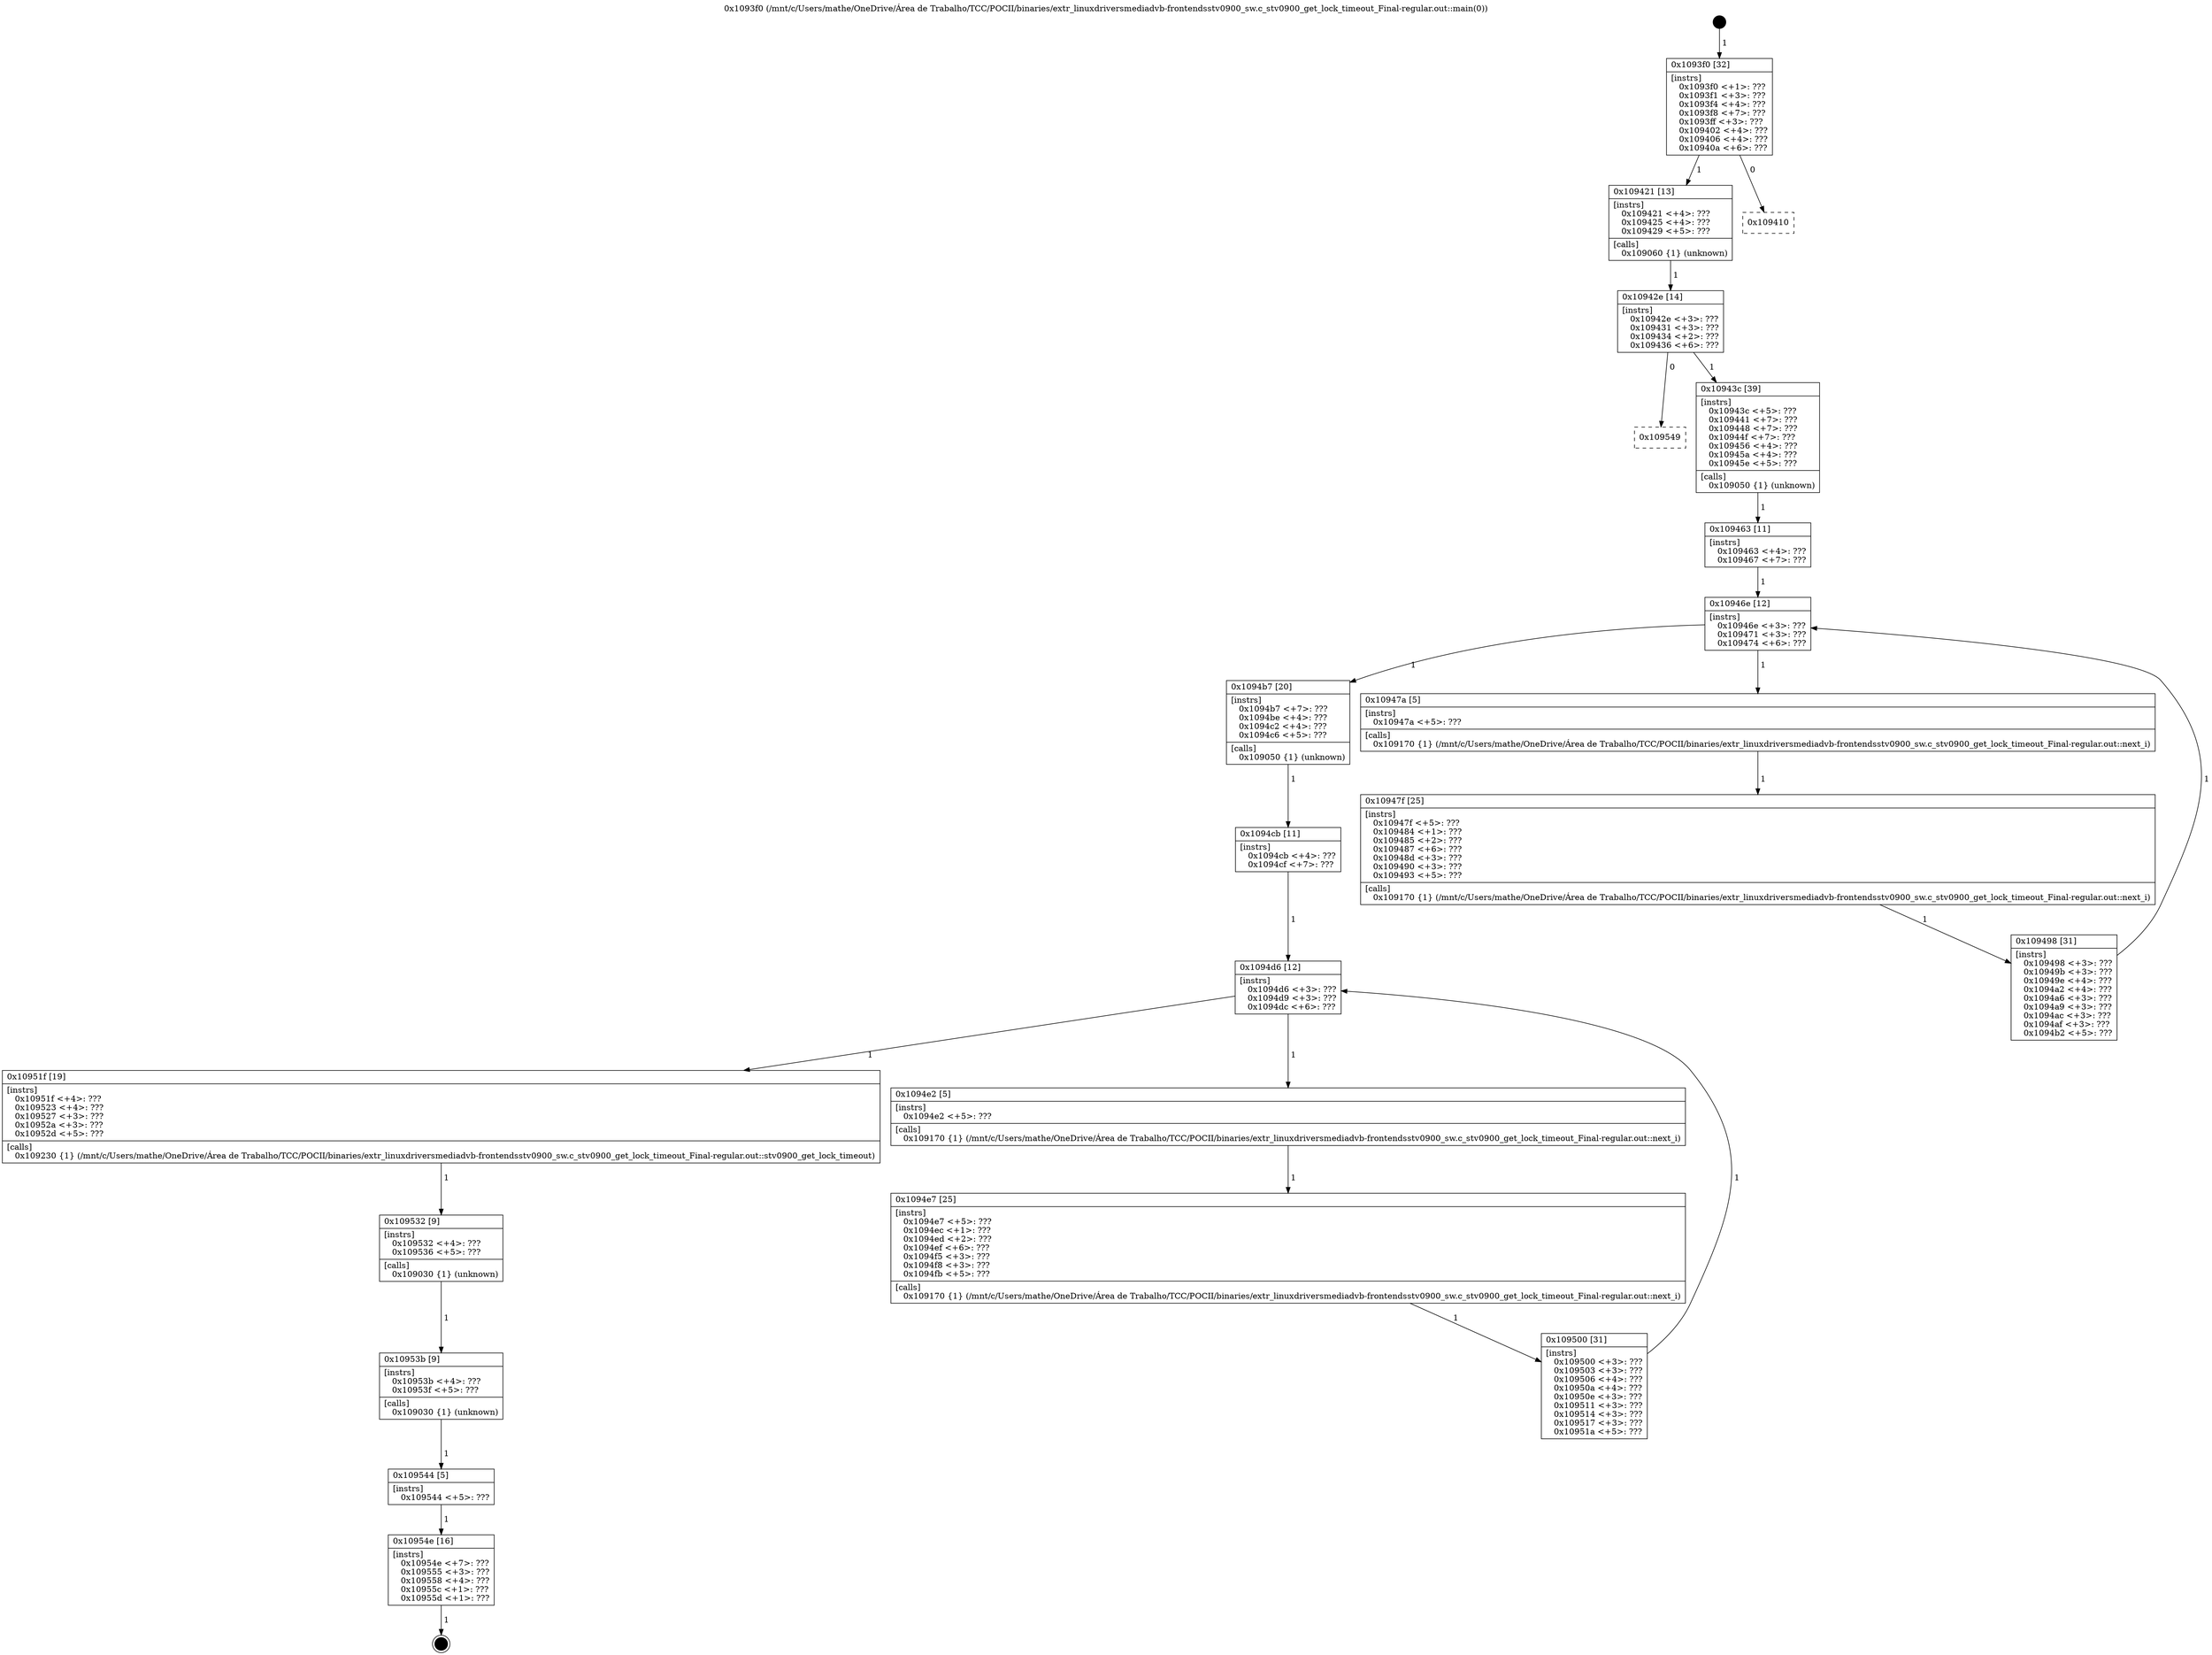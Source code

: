 digraph "0x1093f0" {
  label = "0x1093f0 (/mnt/c/Users/mathe/OneDrive/Área de Trabalho/TCC/POCII/binaries/extr_linuxdriversmediadvb-frontendsstv0900_sw.c_stv0900_get_lock_timeout_Final-regular.out::main(0))"
  labelloc = "t"
  node[shape=record]

  Entry [label="",width=0.3,height=0.3,shape=circle,fillcolor=black,style=filled]
  "0x1093f0" [label="{
     0x1093f0 [32]\l
     | [instrs]\l
     &nbsp;&nbsp;0x1093f0 \<+1\>: ???\l
     &nbsp;&nbsp;0x1093f1 \<+3\>: ???\l
     &nbsp;&nbsp;0x1093f4 \<+4\>: ???\l
     &nbsp;&nbsp;0x1093f8 \<+7\>: ???\l
     &nbsp;&nbsp;0x1093ff \<+3\>: ???\l
     &nbsp;&nbsp;0x109402 \<+4\>: ???\l
     &nbsp;&nbsp;0x109406 \<+4\>: ???\l
     &nbsp;&nbsp;0x10940a \<+6\>: ???\l
  }"]
  "0x109421" [label="{
     0x109421 [13]\l
     | [instrs]\l
     &nbsp;&nbsp;0x109421 \<+4\>: ???\l
     &nbsp;&nbsp;0x109425 \<+4\>: ???\l
     &nbsp;&nbsp;0x109429 \<+5\>: ???\l
     | [calls]\l
     &nbsp;&nbsp;0x109060 \{1\} (unknown)\l
  }"]
  "0x109410" [label="{
     0x109410\l
  }", style=dashed]
  "0x10942e" [label="{
     0x10942e [14]\l
     | [instrs]\l
     &nbsp;&nbsp;0x10942e \<+3\>: ???\l
     &nbsp;&nbsp;0x109431 \<+3\>: ???\l
     &nbsp;&nbsp;0x109434 \<+2\>: ???\l
     &nbsp;&nbsp;0x109436 \<+6\>: ???\l
  }"]
  "0x109549" [label="{
     0x109549\l
  }", style=dashed]
  "0x10943c" [label="{
     0x10943c [39]\l
     | [instrs]\l
     &nbsp;&nbsp;0x10943c \<+5\>: ???\l
     &nbsp;&nbsp;0x109441 \<+7\>: ???\l
     &nbsp;&nbsp;0x109448 \<+7\>: ???\l
     &nbsp;&nbsp;0x10944f \<+7\>: ???\l
     &nbsp;&nbsp;0x109456 \<+4\>: ???\l
     &nbsp;&nbsp;0x10945a \<+4\>: ???\l
     &nbsp;&nbsp;0x10945e \<+5\>: ???\l
     | [calls]\l
     &nbsp;&nbsp;0x109050 \{1\} (unknown)\l
  }"]
  Exit [label="",width=0.3,height=0.3,shape=circle,fillcolor=black,style=filled,peripheries=2]
  "0x10946e" [label="{
     0x10946e [12]\l
     | [instrs]\l
     &nbsp;&nbsp;0x10946e \<+3\>: ???\l
     &nbsp;&nbsp;0x109471 \<+3\>: ???\l
     &nbsp;&nbsp;0x109474 \<+6\>: ???\l
  }"]
  "0x1094b7" [label="{
     0x1094b7 [20]\l
     | [instrs]\l
     &nbsp;&nbsp;0x1094b7 \<+7\>: ???\l
     &nbsp;&nbsp;0x1094be \<+4\>: ???\l
     &nbsp;&nbsp;0x1094c2 \<+4\>: ???\l
     &nbsp;&nbsp;0x1094c6 \<+5\>: ???\l
     | [calls]\l
     &nbsp;&nbsp;0x109050 \{1\} (unknown)\l
  }"]
  "0x10947a" [label="{
     0x10947a [5]\l
     | [instrs]\l
     &nbsp;&nbsp;0x10947a \<+5\>: ???\l
     | [calls]\l
     &nbsp;&nbsp;0x109170 \{1\} (/mnt/c/Users/mathe/OneDrive/Área de Trabalho/TCC/POCII/binaries/extr_linuxdriversmediadvb-frontendsstv0900_sw.c_stv0900_get_lock_timeout_Final-regular.out::next_i)\l
  }"]
  "0x10947f" [label="{
     0x10947f [25]\l
     | [instrs]\l
     &nbsp;&nbsp;0x10947f \<+5\>: ???\l
     &nbsp;&nbsp;0x109484 \<+1\>: ???\l
     &nbsp;&nbsp;0x109485 \<+2\>: ???\l
     &nbsp;&nbsp;0x109487 \<+6\>: ???\l
     &nbsp;&nbsp;0x10948d \<+3\>: ???\l
     &nbsp;&nbsp;0x109490 \<+3\>: ???\l
     &nbsp;&nbsp;0x109493 \<+5\>: ???\l
     | [calls]\l
     &nbsp;&nbsp;0x109170 \{1\} (/mnt/c/Users/mathe/OneDrive/Área de Trabalho/TCC/POCII/binaries/extr_linuxdriversmediadvb-frontendsstv0900_sw.c_stv0900_get_lock_timeout_Final-regular.out::next_i)\l
  }"]
  "0x109498" [label="{
     0x109498 [31]\l
     | [instrs]\l
     &nbsp;&nbsp;0x109498 \<+3\>: ???\l
     &nbsp;&nbsp;0x10949b \<+3\>: ???\l
     &nbsp;&nbsp;0x10949e \<+4\>: ???\l
     &nbsp;&nbsp;0x1094a2 \<+4\>: ???\l
     &nbsp;&nbsp;0x1094a6 \<+3\>: ???\l
     &nbsp;&nbsp;0x1094a9 \<+3\>: ???\l
     &nbsp;&nbsp;0x1094ac \<+3\>: ???\l
     &nbsp;&nbsp;0x1094af \<+3\>: ???\l
     &nbsp;&nbsp;0x1094b2 \<+5\>: ???\l
  }"]
  "0x109463" [label="{
     0x109463 [11]\l
     | [instrs]\l
     &nbsp;&nbsp;0x109463 \<+4\>: ???\l
     &nbsp;&nbsp;0x109467 \<+7\>: ???\l
  }"]
  "0x1094d6" [label="{
     0x1094d6 [12]\l
     | [instrs]\l
     &nbsp;&nbsp;0x1094d6 \<+3\>: ???\l
     &nbsp;&nbsp;0x1094d9 \<+3\>: ???\l
     &nbsp;&nbsp;0x1094dc \<+6\>: ???\l
  }"]
  "0x10951f" [label="{
     0x10951f [19]\l
     | [instrs]\l
     &nbsp;&nbsp;0x10951f \<+4\>: ???\l
     &nbsp;&nbsp;0x109523 \<+4\>: ???\l
     &nbsp;&nbsp;0x109527 \<+3\>: ???\l
     &nbsp;&nbsp;0x10952a \<+3\>: ???\l
     &nbsp;&nbsp;0x10952d \<+5\>: ???\l
     | [calls]\l
     &nbsp;&nbsp;0x109230 \{1\} (/mnt/c/Users/mathe/OneDrive/Área de Trabalho/TCC/POCII/binaries/extr_linuxdriversmediadvb-frontendsstv0900_sw.c_stv0900_get_lock_timeout_Final-regular.out::stv0900_get_lock_timeout)\l
  }"]
  "0x1094e2" [label="{
     0x1094e2 [5]\l
     | [instrs]\l
     &nbsp;&nbsp;0x1094e2 \<+5\>: ???\l
     | [calls]\l
     &nbsp;&nbsp;0x109170 \{1\} (/mnt/c/Users/mathe/OneDrive/Área de Trabalho/TCC/POCII/binaries/extr_linuxdriversmediadvb-frontendsstv0900_sw.c_stv0900_get_lock_timeout_Final-regular.out::next_i)\l
  }"]
  "0x1094e7" [label="{
     0x1094e7 [25]\l
     | [instrs]\l
     &nbsp;&nbsp;0x1094e7 \<+5\>: ???\l
     &nbsp;&nbsp;0x1094ec \<+1\>: ???\l
     &nbsp;&nbsp;0x1094ed \<+2\>: ???\l
     &nbsp;&nbsp;0x1094ef \<+6\>: ???\l
     &nbsp;&nbsp;0x1094f5 \<+3\>: ???\l
     &nbsp;&nbsp;0x1094f8 \<+3\>: ???\l
     &nbsp;&nbsp;0x1094fb \<+5\>: ???\l
     | [calls]\l
     &nbsp;&nbsp;0x109170 \{1\} (/mnt/c/Users/mathe/OneDrive/Área de Trabalho/TCC/POCII/binaries/extr_linuxdriversmediadvb-frontendsstv0900_sw.c_stv0900_get_lock_timeout_Final-regular.out::next_i)\l
  }"]
  "0x109500" [label="{
     0x109500 [31]\l
     | [instrs]\l
     &nbsp;&nbsp;0x109500 \<+3\>: ???\l
     &nbsp;&nbsp;0x109503 \<+3\>: ???\l
     &nbsp;&nbsp;0x109506 \<+4\>: ???\l
     &nbsp;&nbsp;0x10950a \<+4\>: ???\l
     &nbsp;&nbsp;0x10950e \<+3\>: ???\l
     &nbsp;&nbsp;0x109511 \<+3\>: ???\l
     &nbsp;&nbsp;0x109514 \<+3\>: ???\l
     &nbsp;&nbsp;0x109517 \<+3\>: ???\l
     &nbsp;&nbsp;0x10951a \<+5\>: ???\l
  }"]
  "0x1094cb" [label="{
     0x1094cb [11]\l
     | [instrs]\l
     &nbsp;&nbsp;0x1094cb \<+4\>: ???\l
     &nbsp;&nbsp;0x1094cf \<+7\>: ???\l
  }"]
  "0x109532" [label="{
     0x109532 [9]\l
     | [instrs]\l
     &nbsp;&nbsp;0x109532 \<+4\>: ???\l
     &nbsp;&nbsp;0x109536 \<+5\>: ???\l
     | [calls]\l
     &nbsp;&nbsp;0x109030 \{1\} (unknown)\l
  }"]
  "0x10953b" [label="{
     0x10953b [9]\l
     | [instrs]\l
     &nbsp;&nbsp;0x10953b \<+4\>: ???\l
     &nbsp;&nbsp;0x10953f \<+5\>: ???\l
     | [calls]\l
     &nbsp;&nbsp;0x109030 \{1\} (unknown)\l
  }"]
  "0x109544" [label="{
     0x109544 [5]\l
     | [instrs]\l
     &nbsp;&nbsp;0x109544 \<+5\>: ???\l
  }"]
  "0x10954e" [label="{
     0x10954e [16]\l
     | [instrs]\l
     &nbsp;&nbsp;0x10954e \<+7\>: ???\l
     &nbsp;&nbsp;0x109555 \<+3\>: ???\l
     &nbsp;&nbsp;0x109558 \<+4\>: ???\l
     &nbsp;&nbsp;0x10955c \<+1\>: ???\l
     &nbsp;&nbsp;0x10955d \<+1\>: ???\l
  }"]
  Entry -> "0x1093f0" [label=" 1"]
  "0x1093f0" -> "0x109421" [label=" 1"]
  "0x1093f0" -> "0x109410" [label=" 0"]
  "0x109421" -> "0x10942e" [label=" 1"]
  "0x10942e" -> "0x109549" [label=" 0"]
  "0x10942e" -> "0x10943c" [label=" 1"]
  "0x10954e" -> Exit [label=" 1"]
  "0x10943c" -> "0x109463" [label=" 1"]
  "0x10946e" -> "0x1094b7" [label=" 1"]
  "0x10946e" -> "0x10947a" [label=" 1"]
  "0x10947a" -> "0x10947f" [label=" 1"]
  "0x10947f" -> "0x109498" [label=" 1"]
  "0x109463" -> "0x10946e" [label=" 1"]
  "0x109498" -> "0x10946e" [label=" 1"]
  "0x1094b7" -> "0x1094cb" [label=" 1"]
  "0x1094d6" -> "0x10951f" [label=" 1"]
  "0x1094d6" -> "0x1094e2" [label=" 1"]
  "0x1094e2" -> "0x1094e7" [label=" 1"]
  "0x1094e7" -> "0x109500" [label=" 1"]
  "0x1094cb" -> "0x1094d6" [label=" 1"]
  "0x109500" -> "0x1094d6" [label=" 1"]
  "0x10951f" -> "0x109532" [label=" 1"]
  "0x109532" -> "0x10953b" [label=" 1"]
  "0x10953b" -> "0x109544" [label=" 1"]
  "0x109544" -> "0x10954e" [label=" 1"]
}
